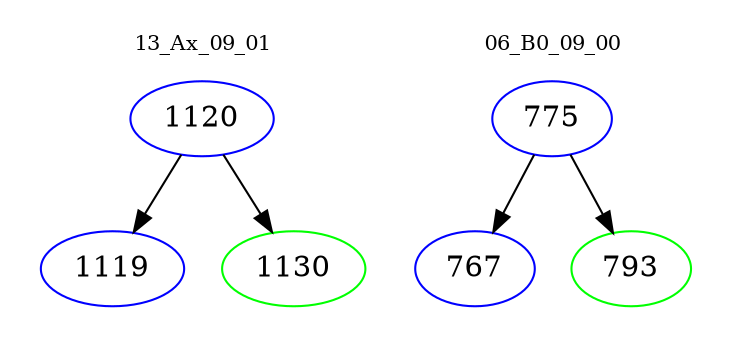 digraph{
subgraph cluster_0 {
color = white
label = "13_Ax_09_01";
fontsize=10;
T0_1120 [label="1120", color="blue"]
T0_1120 -> T0_1119 [color="black"]
T0_1119 [label="1119", color="blue"]
T0_1120 -> T0_1130 [color="black"]
T0_1130 [label="1130", color="green"]
}
subgraph cluster_1 {
color = white
label = "06_B0_09_00";
fontsize=10;
T1_775 [label="775", color="blue"]
T1_775 -> T1_767 [color="black"]
T1_767 [label="767", color="blue"]
T1_775 -> T1_793 [color="black"]
T1_793 [label="793", color="green"]
}
}
